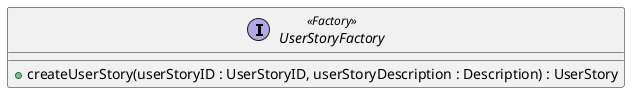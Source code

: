 @startuml
'https://plantuml.com/class-diagram

interface UserStoryFactory<<Factory>> {

    + createUserStory(userStoryID : UserStoryID, userStoryDescription : Description) : UserStory
}

@enduml